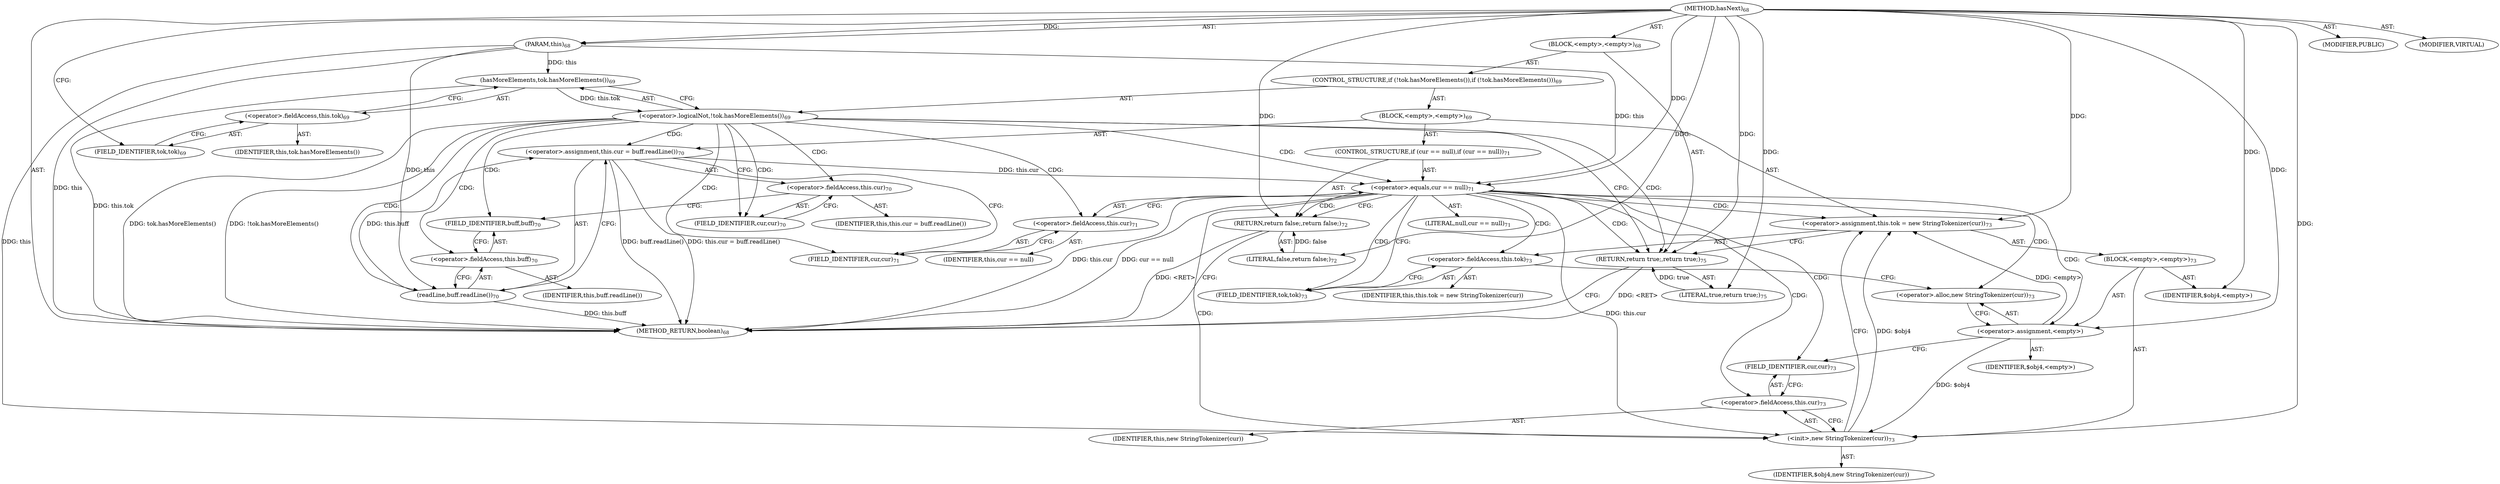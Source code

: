 digraph "hasNext" {  
"321" [label = <(METHOD,hasNext)<SUB>68</SUB>> ]
"322" [label = <(PARAM,this)<SUB>68</SUB>> ]
"323" [label = <(BLOCK,&lt;empty&gt;,&lt;empty&gt;)<SUB>68</SUB>> ]
"324" [label = <(CONTROL_STRUCTURE,if (!tok.hasMoreElements()),if (!tok.hasMoreElements()))<SUB>69</SUB>> ]
"325" [label = <(&lt;operator&gt;.logicalNot,!tok.hasMoreElements())<SUB>69</SUB>> ]
"326" [label = <(hasMoreElements,tok.hasMoreElements())<SUB>69</SUB>> ]
"327" [label = <(&lt;operator&gt;.fieldAccess,this.tok)<SUB>69</SUB>> ]
"328" [label = <(IDENTIFIER,this,tok.hasMoreElements())> ]
"329" [label = <(FIELD_IDENTIFIER,tok,tok)<SUB>69</SUB>> ]
"330" [label = <(BLOCK,&lt;empty&gt;,&lt;empty&gt;)<SUB>69</SUB>> ]
"331" [label = <(&lt;operator&gt;.assignment,this.cur = buff.readLine())<SUB>70</SUB>> ]
"332" [label = <(&lt;operator&gt;.fieldAccess,this.cur)<SUB>70</SUB>> ]
"333" [label = <(IDENTIFIER,this,this.cur = buff.readLine())> ]
"334" [label = <(FIELD_IDENTIFIER,cur,cur)<SUB>70</SUB>> ]
"335" [label = <(readLine,buff.readLine())<SUB>70</SUB>> ]
"336" [label = <(&lt;operator&gt;.fieldAccess,this.buff)<SUB>70</SUB>> ]
"337" [label = <(IDENTIFIER,this,buff.readLine())> ]
"338" [label = <(FIELD_IDENTIFIER,buff,buff)<SUB>70</SUB>> ]
"339" [label = <(CONTROL_STRUCTURE,if (cur == null),if (cur == null))<SUB>71</SUB>> ]
"340" [label = <(&lt;operator&gt;.equals,cur == null)<SUB>71</SUB>> ]
"341" [label = <(&lt;operator&gt;.fieldAccess,this.cur)<SUB>71</SUB>> ]
"342" [label = <(IDENTIFIER,this,cur == null)> ]
"343" [label = <(FIELD_IDENTIFIER,cur,cur)<SUB>71</SUB>> ]
"344" [label = <(LITERAL,null,cur == null)<SUB>71</SUB>> ]
"345" [label = <(RETURN,return false;,return false;)<SUB>72</SUB>> ]
"346" [label = <(LITERAL,false,return false;)<SUB>72</SUB>> ]
"347" [label = <(&lt;operator&gt;.assignment,this.tok = new StringTokenizer(cur))<SUB>73</SUB>> ]
"348" [label = <(&lt;operator&gt;.fieldAccess,this.tok)<SUB>73</SUB>> ]
"349" [label = <(IDENTIFIER,this,this.tok = new StringTokenizer(cur))> ]
"350" [label = <(FIELD_IDENTIFIER,tok,tok)<SUB>73</SUB>> ]
"351" [label = <(BLOCK,&lt;empty&gt;,&lt;empty&gt;)<SUB>73</SUB>> ]
"352" [label = <(&lt;operator&gt;.assignment,&lt;empty&gt;)> ]
"353" [label = <(IDENTIFIER,$obj4,&lt;empty&gt;)> ]
"354" [label = <(&lt;operator&gt;.alloc,new StringTokenizer(cur))<SUB>73</SUB>> ]
"355" [label = <(&lt;init&gt;,new StringTokenizer(cur))<SUB>73</SUB>> ]
"356" [label = <(IDENTIFIER,$obj4,new StringTokenizer(cur))> ]
"357" [label = <(&lt;operator&gt;.fieldAccess,this.cur)<SUB>73</SUB>> ]
"358" [label = <(IDENTIFIER,this,new StringTokenizer(cur))> ]
"359" [label = <(FIELD_IDENTIFIER,cur,cur)<SUB>73</SUB>> ]
"360" [label = <(IDENTIFIER,$obj4,&lt;empty&gt;)> ]
"361" [label = <(RETURN,return true;,return true;)<SUB>75</SUB>> ]
"362" [label = <(LITERAL,true,return true;)<SUB>75</SUB>> ]
"363" [label = <(MODIFIER,PUBLIC)> ]
"364" [label = <(MODIFIER,VIRTUAL)> ]
"365" [label = <(METHOD_RETURN,boolean)<SUB>68</SUB>> ]
  "321" -> "322"  [ label = "AST: "] 
  "321" -> "323"  [ label = "AST: "] 
  "321" -> "363"  [ label = "AST: "] 
  "321" -> "364"  [ label = "AST: "] 
  "321" -> "365"  [ label = "AST: "] 
  "323" -> "324"  [ label = "AST: "] 
  "323" -> "361"  [ label = "AST: "] 
  "324" -> "325"  [ label = "AST: "] 
  "324" -> "330"  [ label = "AST: "] 
  "325" -> "326"  [ label = "AST: "] 
  "326" -> "327"  [ label = "AST: "] 
  "327" -> "328"  [ label = "AST: "] 
  "327" -> "329"  [ label = "AST: "] 
  "330" -> "331"  [ label = "AST: "] 
  "330" -> "339"  [ label = "AST: "] 
  "330" -> "347"  [ label = "AST: "] 
  "331" -> "332"  [ label = "AST: "] 
  "331" -> "335"  [ label = "AST: "] 
  "332" -> "333"  [ label = "AST: "] 
  "332" -> "334"  [ label = "AST: "] 
  "335" -> "336"  [ label = "AST: "] 
  "336" -> "337"  [ label = "AST: "] 
  "336" -> "338"  [ label = "AST: "] 
  "339" -> "340"  [ label = "AST: "] 
  "339" -> "345"  [ label = "AST: "] 
  "340" -> "341"  [ label = "AST: "] 
  "340" -> "344"  [ label = "AST: "] 
  "341" -> "342"  [ label = "AST: "] 
  "341" -> "343"  [ label = "AST: "] 
  "345" -> "346"  [ label = "AST: "] 
  "347" -> "348"  [ label = "AST: "] 
  "347" -> "351"  [ label = "AST: "] 
  "348" -> "349"  [ label = "AST: "] 
  "348" -> "350"  [ label = "AST: "] 
  "351" -> "352"  [ label = "AST: "] 
  "351" -> "355"  [ label = "AST: "] 
  "351" -> "360"  [ label = "AST: "] 
  "352" -> "353"  [ label = "AST: "] 
  "352" -> "354"  [ label = "AST: "] 
  "355" -> "356"  [ label = "AST: "] 
  "355" -> "357"  [ label = "AST: "] 
  "357" -> "358"  [ label = "AST: "] 
  "357" -> "359"  [ label = "AST: "] 
  "361" -> "362"  [ label = "AST: "] 
  "361" -> "365"  [ label = "CFG: "] 
  "325" -> "334"  [ label = "CFG: "] 
  "325" -> "361"  [ label = "CFG: "] 
  "326" -> "325"  [ label = "CFG: "] 
  "331" -> "343"  [ label = "CFG: "] 
  "347" -> "361"  [ label = "CFG: "] 
  "327" -> "326"  [ label = "CFG: "] 
  "332" -> "338"  [ label = "CFG: "] 
  "335" -> "331"  [ label = "CFG: "] 
  "340" -> "345"  [ label = "CFG: "] 
  "340" -> "350"  [ label = "CFG: "] 
  "345" -> "365"  [ label = "CFG: "] 
  "348" -> "354"  [ label = "CFG: "] 
  "329" -> "327"  [ label = "CFG: "] 
  "334" -> "332"  [ label = "CFG: "] 
  "336" -> "335"  [ label = "CFG: "] 
  "341" -> "340"  [ label = "CFG: "] 
  "350" -> "348"  [ label = "CFG: "] 
  "352" -> "359"  [ label = "CFG: "] 
  "355" -> "347"  [ label = "CFG: "] 
  "338" -> "336"  [ label = "CFG: "] 
  "343" -> "341"  [ label = "CFG: "] 
  "354" -> "352"  [ label = "CFG: "] 
  "357" -> "355"  [ label = "CFG: "] 
  "359" -> "357"  [ label = "CFG: "] 
  "321" -> "329"  [ label = "CFG: "] 
  "361" -> "365"  [ label = "DDG: &lt;RET&gt;"] 
  "345" -> "365"  [ label = "DDG: &lt;RET&gt;"] 
  "322" -> "365"  [ label = "DDG: this"] 
  "326" -> "365"  [ label = "DDG: this.tok"] 
  "325" -> "365"  [ label = "DDG: tok.hasMoreElements()"] 
  "325" -> "365"  [ label = "DDG: !tok.hasMoreElements()"] 
  "335" -> "365"  [ label = "DDG: this.buff"] 
  "331" -> "365"  [ label = "DDG: buff.readLine()"] 
  "331" -> "365"  [ label = "DDG: this.cur = buff.readLine()"] 
  "340" -> "365"  [ label = "DDG: this.cur"] 
  "340" -> "365"  [ label = "DDG: cur == null"] 
  "321" -> "322"  [ label = "DDG: "] 
  "362" -> "361"  [ label = "DDG: true"] 
  "321" -> "361"  [ label = "DDG: "] 
  "321" -> "362"  [ label = "DDG: "] 
  "326" -> "325"  [ label = "DDG: this.tok"] 
  "335" -> "331"  [ label = "DDG: this.buff"] 
  "352" -> "347"  [ label = "DDG: &lt;empty&gt;"] 
  "355" -> "347"  [ label = "DDG: $obj4"] 
  "321" -> "347"  [ label = "DDG: "] 
  "322" -> "326"  [ label = "DDG: this"] 
  "346" -> "345"  [ label = "DDG: false"] 
  "321" -> "345"  [ label = "DDG: "] 
  "322" -> "335"  [ label = "DDG: this"] 
  "322" -> "340"  [ label = "DDG: this"] 
  "331" -> "340"  [ label = "DDG: this.cur"] 
  "321" -> "340"  [ label = "DDG: "] 
  "321" -> "346"  [ label = "DDG: "] 
  "321" -> "352"  [ label = "DDG: "] 
  "321" -> "360"  [ label = "DDG: "] 
  "352" -> "355"  [ label = "DDG: $obj4"] 
  "321" -> "355"  [ label = "DDG: "] 
  "322" -> "355"  [ label = "DDG: this"] 
  "340" -> "355"  [ label = "DDG: this.cur"] 
  "325" -> "340"  [ label = "CDG: "] 
  "325" -> "334"  [ label = "CDG: "] 
  "325" -> "361"  [ label = "CDG: "] 
  "325" -> "338"  [ label = "CDG: "] 
  "325" -> "343"  [ label = "CDG: "] 
  "325" -> "341"  [ label = "CDG: "] 
  "325" -> "332"  [ label = "CDG: "] 
  "325" -> "331"  [ label = "CDG: "] 
  "325" -> "335"  [ label = "CDG: "] 
  "325" -> "336"  [ label = "CDG: "] 
  "340" -> "357"  [ label = "CDG: "] 
  "340" -> "361"  [ label = "CDG: "] 
  "340" -> "352"  [ label = "CDG: "] 
  "340" -> "354"  [ label = "CDG: "] 
  "340" -> "348"  [ label = "CDG: "] 
  "340" -> "355"  [ label = "CDG: "] 
  "340" -> "350"  [ label = "CDG: "] 
  "340" -> "359"  [ label = "CDG: "] 
  "340" -> "345"  [ label = "CDG: "] 
  "340" -> "347"  [ label = "CDG: "] 
}

